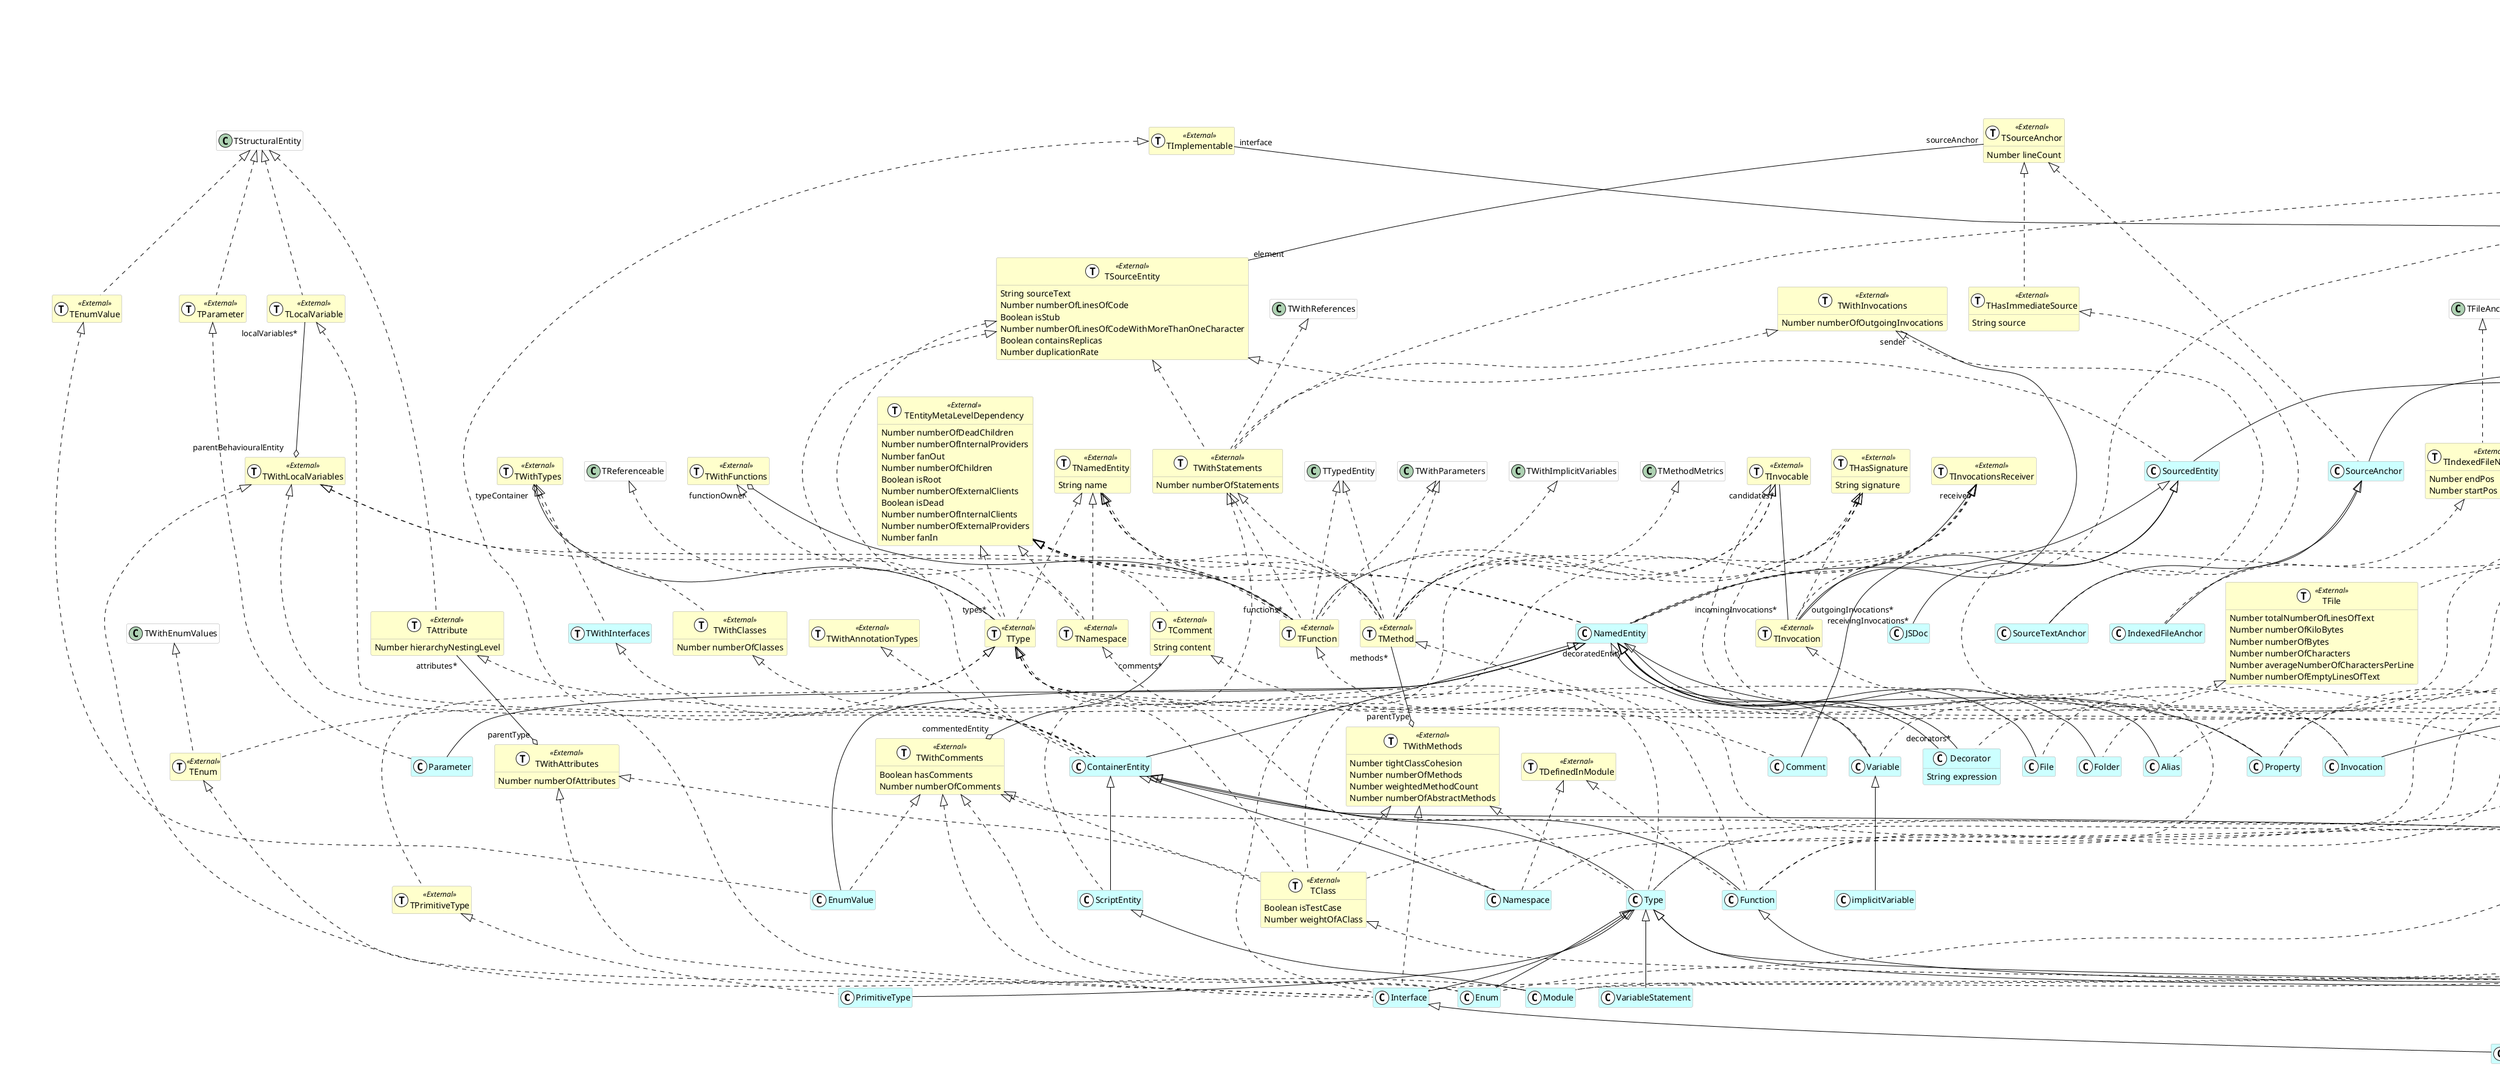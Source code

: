 @startumlhide empty membersskinparam class {  BackgroundColor white  ArrowColor black  BorderColor darkGray}class PrimitiveType <<(C,white)>> #CCFFFF {}class TAttribute <<(T,white)External>> #FFFFCC {  Number hierarchyNestingLevel}class ParametricClass <<(C,white)>> #CCFFFF {}class Interface <<(C,white)>> #CCFFFF {}class Import <<(C,white)>> #CCFFFF {}class ParametricMethod <<(C,white)>> #CCFFFF {}class ParameterConcretization <<(C,white)>> #CCFFFF {}class FamixTypeScriptModel <<(C,white)>> #CCFFFF {}class Parameter <<(C,white)>> #CCFFFF {}class Access <<(C,white)>> #CCFFFF {}class TPrimitiveType <<(T,white)External>> #FFFFCC {}class Inheritance <<(C,white)>> #CCFFFF {}class TWithTypes <<(T,white)External>> #FFFFCC {}class TParametricEntity <<(T,white)External>> #FFFFCC {}class TImplementable <<(T,white)External>> #FFFFCC {}class TWithClasses <<(T,white)External>> #FFFFCC {  Number numberOfClasses}class Entity <<(C,white)External>> #FFFFCC {  Number numberOfTags  Boolean isTagged  Boolean isDead}class TParameterConcretization <<(T,white)External>> #FFFFCC {}class TMethod <<(T,white)External>> #FFFFCC {}class SourcedEntity <<(C,white)>> #CCFFFF {}class TImport <<(T,white)External>> #FFFFCC {}class JSDoc <<(C,white)>> #CCFFFF {}class Module <<(C,white)>> #CCFFFF {}class TWithAttributes <<(T,white)External>> #FFFFCC {  Number numberOfAttributes}class Concretization <<(C,white)>> #CCFFFF {}class ParametricFunction <<(C,white)>> #CCFFFF {}class Property <<(C,white)>> #CCFFFF {}class TLocalVariable <<(T,white)External>> #FFFFCC {}class TCanBeAbstract <<(T,white)External>> #FFFFCC {  Boolean isAbstract}class TCanImplement <<(T,white)External>> #FFFFCC {}class TWithAnnotationTypes <<(T,white)External>> #FFFFCC {}class TWithLocalVariables <<(T,white)External>> #FFFFCC {}class TEntityCreator <<(T,white)>> #CCFFFF {}class THasSignature <<(T,white)External>> #FFFFCC {  String signature}class NamedEntity <<(C,white)>> #CCFFFF {}class TFolder <<(T,white)External>> #FFFFCC {  Number numberOfEmptyLinesOfText  Number totalNumberOfLinesOfText  Number numberOfFolders  Number numberOfFiles}class TWithMethods <<(T,white)External>> #FFFFCC {  Number tightClassCohesion  Number numberOfMethods  Number weightedMethodCount  Number numberOfAbstractMethods}class Folder <<(C,white)>> #CCFFFF {}class TDefinedInModule <<(T,white)External>> #FFFFCC {}class TImportable <<(T,white)External>> #FFFFCC {}class TWithImports <<(T,white)External>> #FFFFCC {}class TComment <<(T,white)External>> #FFFFCC {  String content}class implicitVariable <<(C,white)>> #CCFFFF {}class TWithFunctions <<(T,white)External>> #FFFFCC {}class TCanBeClassSide <<(T,white)External>> #FFFFCC {  Boolean isClassSide}class Entity <<(C,white)>> #CCFFFF {}class TParameter <<(T,white)External>> #FFFFCC {}class TSourceAnchor <<(T,white)External>> #FFFFCC {  Number lineCount}class TInvocable <<(T,white)External>> #FFFFCC {}class Variable <<(C,white)>> #CCFFFF {}class SourceLanguage <<(C,white)>> #CCFFFF {}class Reference <<(C,white)>> #CCFFFF {}class TWithInterfaces <<(T,white)>> #CCFFFF {}class TWithStatements <<(T,white)External>> #FFFFCC {  Number numberOfStatements}class TInheritance <<(T,white)External>> #FFFFCC {}class TWithInvocations <<(T,white)External>> #FFFFCC {  Number numberOfOutgoingInvocations}class Function <<(C,white)>> #CCFFFF {}class TGenericParameterType <<(T,white)External>> #FFFFCC {}class Enum <<(C,white)>> #CCFFFF {}class Comment <<(C,white)>> #CCFFFF {}class Invocation <<(C,white)>> #CCFFFF {}class Implementation <<(C,white)>> #CCFFFF {}class SourceTextAnchor <<(C,white)>> #CCFFFF {}class SourceAnchor <<(C,white)>> #CCFFFF {}class IndexedFileAnchor <<(C,white)>> #CCFFFF {}class TConcretization <<(T,white)External>> #FFFFCC {}class Type <<(C,white)>> #CCFFFF {}class TIndexedFileNavigation <<(T,white)External>> #FFFFCC {  Number endPos  Number startPos}class THasImmediateSource <<(T,white)External>> #FFFFCC {  String source}class TConcreteParameterType <<(T,white)External>> #FFFFCC {}class THasKind <<(T,white)External>> #FFFFCC {  Boolean isGetter  Boolean isSetter  Boolean isConstant  String kind  Boolean isConstructor}class Namespace <<(C,white)>> #CCFFFF {}class TEntityMetaLevelDependency <<(T,white)External>> #FFFFCC {  Number numberOfDeadChildren  Number numberOfInternalProviders  Number fanOut  Number numberOfChildren  Boolean isRoot  Number numberOfExternalClients  Boolean isDead  Number numberOfInternalClients  Number numberOfExternalProviders  Number fanIn}class TClassMetrics <<(T,white)>> #CCFFFF {}class TType <<(T,white)External>> #FFFFCC {}class TWithInheritances <<(T,white)External>> #FFFFCC {  Number subclassHierarchyDepth  Number numberOfDirectSubclasses  Number numberOfSubclasses  Number hierarchyNestingLevel}class Model <<(C,white)External>> #FFFFCC {  Number numberOfMethods  Number numberOfLinesOfCodePerPackage  Number numberOfModelMethods  Number numberOfClassesPerPackage  Number numberOfLinesOfCodePerMethod  Number numberOfClassesPerPackage  Number numberOfLinesOfCode  Number numberOfClasses  Number numberOfLinesOfCodePerClass  Number averageCyclomaticComplexity  Number numberOfModelClasses}class Alias <<(C,white)>> #CCFFFF {}class TInvocationsReceiver <<(T,white)External>> #FFFFCC {}class TImplementation <<(T,white)External>> #FFFFCC {}class TWithComments <<(T,white)External>> #FFFFCC {  Boolean hasComments  Number numberOfComments}class TSourceEntity <<(T,white)External>> #FFFFCC {  String sourceText  Number numberOfLinesOfCode  Boolean isStub  Number numberOfLinesOfCodeWithMoreThanOneCharacter  Boolean containsReplicas  Number duplicationRate}class TEnum <<(T,white)External>> #FFFFCC {}class TInvocation <<(T,white)External>> #FFFFCC {}class TClassMetrics <<(T,white)External>> #FFFFCC {  Number numberOfMethodsOverridden  Number totalNumberOfSubclasses  Number numberOfLocallyDefinedMethods  Number numberOfMethodsInHierarchy  Number numberOfAttributesInherited  Number numberOfMethodsInherited}class TNamedEntity <<(T,white)External>> #FFFFCC {  String name}class ParameterType <<(C,white)>> #CCFFFF {}class TClass <<(T,white)External>> #FFFFCC {  Boolean isTestCase  Number weightOfAClass}class TFile <<(T,white)External>> #FFFFCC {  Number totalNumberOfLinesOfText  Number numberOfKiloBytes  Number numberOfBytes  Number numberOfCharacters  Number averageNumberOfCharactersPerLine  Number numberOfEmptyLinesOfText}class Accessor <<(C,white)>> #CCFFFF {}class ParametricInterface <<(C,white)>> #CCFFFF {}class ScriptEntity <<(C,white)>> #CCFFFF {}class Class <<(C,white)>> #CCFFFF {}class File <<(C,white)>> #CCFFFF {}class TSourceLanguage <<(T,white)External>> #FFFFCC {}class Method <<(C,white)>> #CCFFFF {}class TWithAccesses <<(T,white)External>> #FFFFCC {}class TLCOMMetrics <<(T,white)External>> #FFFFCC {  Number lcom2  Number lcom3}class EnumValue <<(C,white)>> #CCFFFF {}class TNamespace <<(T,white)External>> #FFFFCC {}class TFunction <<(T,white)External>> #FFFFCC {}class VariableStatement <<(C,white)>> #CCFFFF {}class TAccess <<(T,white)External>> #FFFFCC {  Boolean isReadWriteUnknown  Boolean isWrite  Boolean isRead}class TEnumValue <<(T,white)External>> #FFFFCC {}class Decorator <<(C,white)>> #CCFFFF {  String expression}class THasVisibility <<(T,white)External>> #FFFFCC {  Boolean isProtected  Boolean isPrivate  Boolean isPackageVisibility  Boolean isPublic  String visibility}class ContainerEntity <<(C,white)>> #CCFFFF {}Class <|-- ParametricClassType <|-- PrimitiveTypeType <|-- InterfaceEntity <|-- ImportMethod <|-- ParametricMethodEntity <|-- ParameterConcretizationModel <|-- FamixTypeScriptModelNamedEntity <|-- ParameterEntity <|-- AccessEntity <|-- InheritanceEntity <|-- SourcedEntitySourcedEntity <|-- JSDocScriptEntity <|-- ModuleObject <|-- EntityEntity <|-- ConcretizationFunction <|-- ParametricFunctionNamedEntity <|-- PropertySourcedEntity <|-- NamedEntityNamedEntity <|-- FolderVariable <|-- implicitVariableEntity <|-- EntityNamedEntity <|-- VariableEntity <|-- SourceLanguageEntity <|-- ReferenceContainerEntity <|-- FunctionEntity <|-- InvocationEntity <|-- ImplementationType <|-- EnumSourcedEntity <|-- CommentSourceAnchor <|-- SourceTextAnchorEntity <|-- SourceAnchorSourceAnchor <|-- IndexedFileAnchorContainerEntity <|-- TypeContainerEntity <|-- NamespaceAbstractGroup <|-- ModelNamedEntity <|-- AliasType <|-- ParameterTypeMethod <|-- AccessorInterface <|-- ParametricInterfaceContainerEntity <|-- ScriptEntityType <|-- ClassNamedEntity <|-- FileContainerEntity <|-- MethodNamedEntity <|-- EnumValueType <|-- VariableStatementNamedEntity <|-- DecoratorNamedEntity <|-- ContainerEntityTWithClasses <|.. ContainerEntityTWithFunctions <|.. ContainerEntityTWithLocalVariables <|.. ContainerEntityTWithInterfaces <|.. ContainerEntityTStructuralEntity <|.. TAttributeTParametricEntity <|.. ParametricClassTPrimitiveType <|.. PrimitiveTypeTImplementable <|.. InterfaceTInvocationsReceiver <|.. InterfaceTWithAttributes <|.. InterfaceTWithComments <|.. InterfaceTWithInheritances <|.. InterfaceTWithMethods <|.. InterfaceTImport <|.. ImportTParametricEntity <|.. ParametricMethodTParameterConcretization <|.. ParameterConcretizationTEntityCreator <|.. FamixTypeScriptModelTParameter <|.. ParameterTAccess <|.. AccessTType <|.. TPrimitiveTypeTInheritance <|.. InheritanceTHasSignature <|.. TMethodTInvocable <|.. TMethodTMethodMetrics <|.. TMethodTNamedEntity <|.. TMethodTTypedEntity <|.. TMethodTWithImplicitVariables <|.. TMethodTWithLocalVariables <|.. TMethodTWithParameters <|.. TMethodTWithStatements <|.. TMethodTEntityMetaLevelDependency <|.. TMethodTSourceEntity <|.. SourcedEntityTAssociation <|.. TImportTWithTypes <|.. TWithClassesTImportable <|.. ModuleTWithImports <|.. ModuleTWithLocalVariables <|.. ModuleTConcretization <|.. ConcretizationTParametricEntity <|.. ParametricFunctionTAttribute <|.. PropertyTCanBeClassSide <|.. PropertyTHasVisibility <|.. PropertyTAssociation <|.. TParameterConcretizationTStructuralEntity <|.. TLocalVariableTImportable <|.. NamedEntityTInvocationsReceiver <|.. NamedEntityTNamedEntity <|.. NamedEntityTEntityMetaLevelDependency <|.. NamedEntityTFileSystemEntity <|.. TFolderTFolder <|.. FolderTEntityMetaLevelDependency <|.. TCommentTStructuralEntity <|.. TParameterTImportable <|.. VariableTLocalVariable <|.. VariableTSourceLanguage <|.. SourceLanguageTWithTypes <|.. TWithInterfacesTSourceEntity <|.. TWithStatementsTAssociation <|.. TInheritanceTDefinedInModule <|.. FunctionTFunction <|.. FunctionTHasSignature <|.. InvocationTInvocation <|.. InvocationTImplementation <|.. ImplementationTEnum <|.. EnumTImportable <|.. EnumTWithComments <|.. EnumTImportable <|.. FunctionTInvocable <|.. FunctionTComment <|.. CommentTType <|.. TGenericParameterTypeTHasImmediateSource <|.. SourceTextAnchorTSourceAnchor <|.. SourceAnchorTSourceAnchor <|.. THasImmediateSourceTIndexedFileNavigation <|.. IndexedFileAnchorTAssociation <|.. TConcretizationTDefinedInModule <|.. NamespaceTImportable <|.. NamespaceTNamespace <|.. NamespaceTConcreteParameterType <|.. TypeTImportable <|.. TypeTType <|.. TypeTWithMethods <|.. TypeTFileAnchor <|.. TIndexedFileNavigationTType <|.. TConcreteParameterTypeTNamedEntity <|.. TTypeTReferenceable <|.. TTypeTSourceEntity <|.. TTypeTEntityMetaLevelDependency <|.. TTypeTWithAccesses <|.. TWithStatementsTWithInvocations <|.. TWithStatementsTWithReferences <|.. TWithStatementsTImportable <|.. AliasTAssociation <|.. TImplementationTType <|.. TEnumTWithEnumValues <|.. TEnumTAssociation <|.. TInvocationTHasSignature <|.. TInvocationTGenericParameterType <|.. ParameterTypeTWithInheritances <|.. ParameterTypeTInvocationsReceiver <|.. TClassTType <|.. TClassTWithAttributes <|.. TClassTWithComments <|.. TClassTWithInheritances <|.. TClassTWithMethods <|.. TClassTFileSystemEntity <|.. TFileTParametricEntity <|.. ParametricInterfaceTWithStatements <|.. ScriptEntityTCanBeAbstract <|.. ClassTCanImplement <|.. ClassTClass <|.. ClassTClassMetrics <|.. ClassTImportable <|.. ClassTLCOMMetrics <|.. ClassTWithAccesses <|.. ClassTWithInvocations <|.. ClassTClassMetrics <|.. ClassTFile <|.. FileTCanBeAbstract <|.. MethodTHasKind <|.. MethodTHasVisibility <|.. MethodTMethod <|.. MethodTWithComments <|.. MethodTNamedEntity <|.. TNamespaceTSourceEntity <|.. TNamespaceTEntityMetaLevelDependency <|.. TNamespaceTEnumValue <|.. EnumValueTWithComments <|.. EnumValueTHasSignature <|.. TFunctionTInvocable <|.. TFunctionTNamedEntity <|.. TFunctionTTypedEntity <|.. TFunctionTWithLocalVariables <|.. TFunctionTWithParameters <|.. TFunctionTWithStatements <|.. TFunctionTEntityMetaLevelDependency <|.. TFunctionTAssociation <|.. TAccessTStructuralEntity <|.. TEnumValueTImportable <|.. DecoratorTWithAnnotationTypes <|.. ContainerEntityTParametricEntity "genericEntities*" -- "genericParameters*" TGenericParameterTypeTParametricEntity "concreteEntities*" -- "concreteParameters*" TConcreteParameterTypeTCanImplement "implementingClass" -- "interfaceImplementations*" TImplementationTWithTypes "typeContainer" o-- "types*" TTypeTInheritance "subInheritances*" -- "superclass" TWithInheritancesTWithAccesses "accessor" -- "accesses*" TAccessTAttribute "attributes*" --o "parentType" TWithAttributesTParametricEntity "genericEntity" -- "concretizations*" TConcretizationTImplementable "interface" -- "implementations*" TImplementationTImport "outgoingImports*" -- "importingEntity" TWithImportsTWithFunctions "functionOwner" o-- "functions*" TFunctionNamedEntity "decoratedEntity" -- "decorators*" DecoratorTParameterConcretization "generics*" -- "concreteParameter" TConcreteParameterTypeTComment "comments*" --o "commentedEntity" TWithCommentsTParameterConcretization "concretizations*" -- "genericParameter" TGenericParameterTypeTMethod "methods*" --o "parentType" TWithMethodsTInvocationsReceiver "receiver" -- "receivingInvocations*" TInvocationTParametricEntity "concreteEntity" -- "genericization" TConcretizationModel -- "sourceLanguage" TSourceLanguageTInvocable "candidates*" -- "incomingInvocations*" TInvocationTLocalVariable "localVariables*" --o "parentBehaviouralEntity" TWithLocalVariablesTInheritance "superInheritances*" -- "subclass" TWithInheritancesTImport "incomingImports*" -- "importedEntity" TImportableTSourceAnchor "sourceAnchor" -- "element" TSourceEntityTWithInvocations "sender" -- "outgoingInvocations*" TInvocationTParameterConcretization "parameterConcretizations*" -- "concretizations*" TConcretization@enduml
